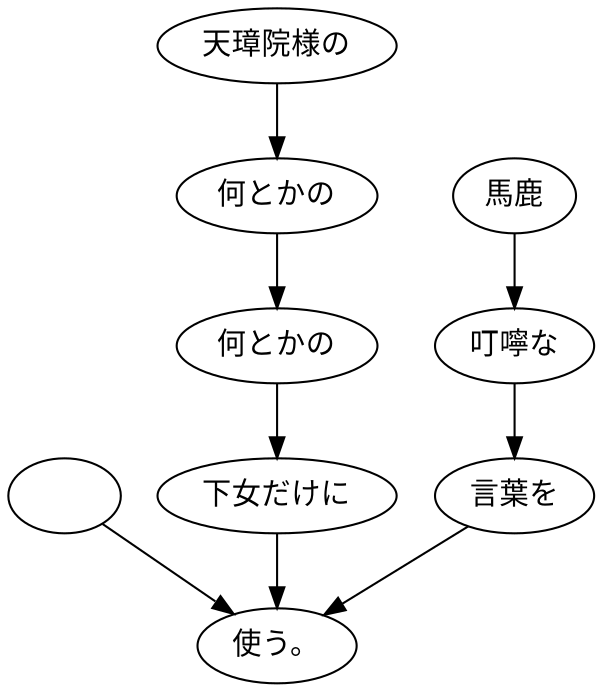 digraph graph934 {
	node0 [label="　"];
	node1 [label="天璋院様の"];
	node2 [label="何とかの"];
	node3 [label="何とかの"];
	node4 [label="下女だけに"];
	node5 [label="馬鹿"];
	node6 [label="叮嚀な"];
	node7 [label="言葉を"];
	node8 [label="使う。"];
	node0 -> node8;
	node1 -> node2;
	node2 -> node3;
	node3 -> node4;
	node4 -> node8;
	node5 -> node6;
	node6 -> node7;
	node7 -> node8;
}
